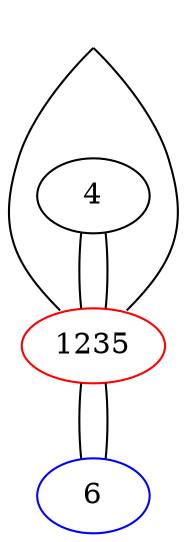 graph {
  7 -- 4 [style="invis"];
  1235:nw -- 7 [headclip="false"];
  1235:ne -- 7 [headclip="false"];
  4 -- 1235;
  1235 -- 4;
  6 -- 1235;
  1235 -- 6;
  7 [style="invis"];
  1235 [color="red"];
  6 [color="blue"];
}
